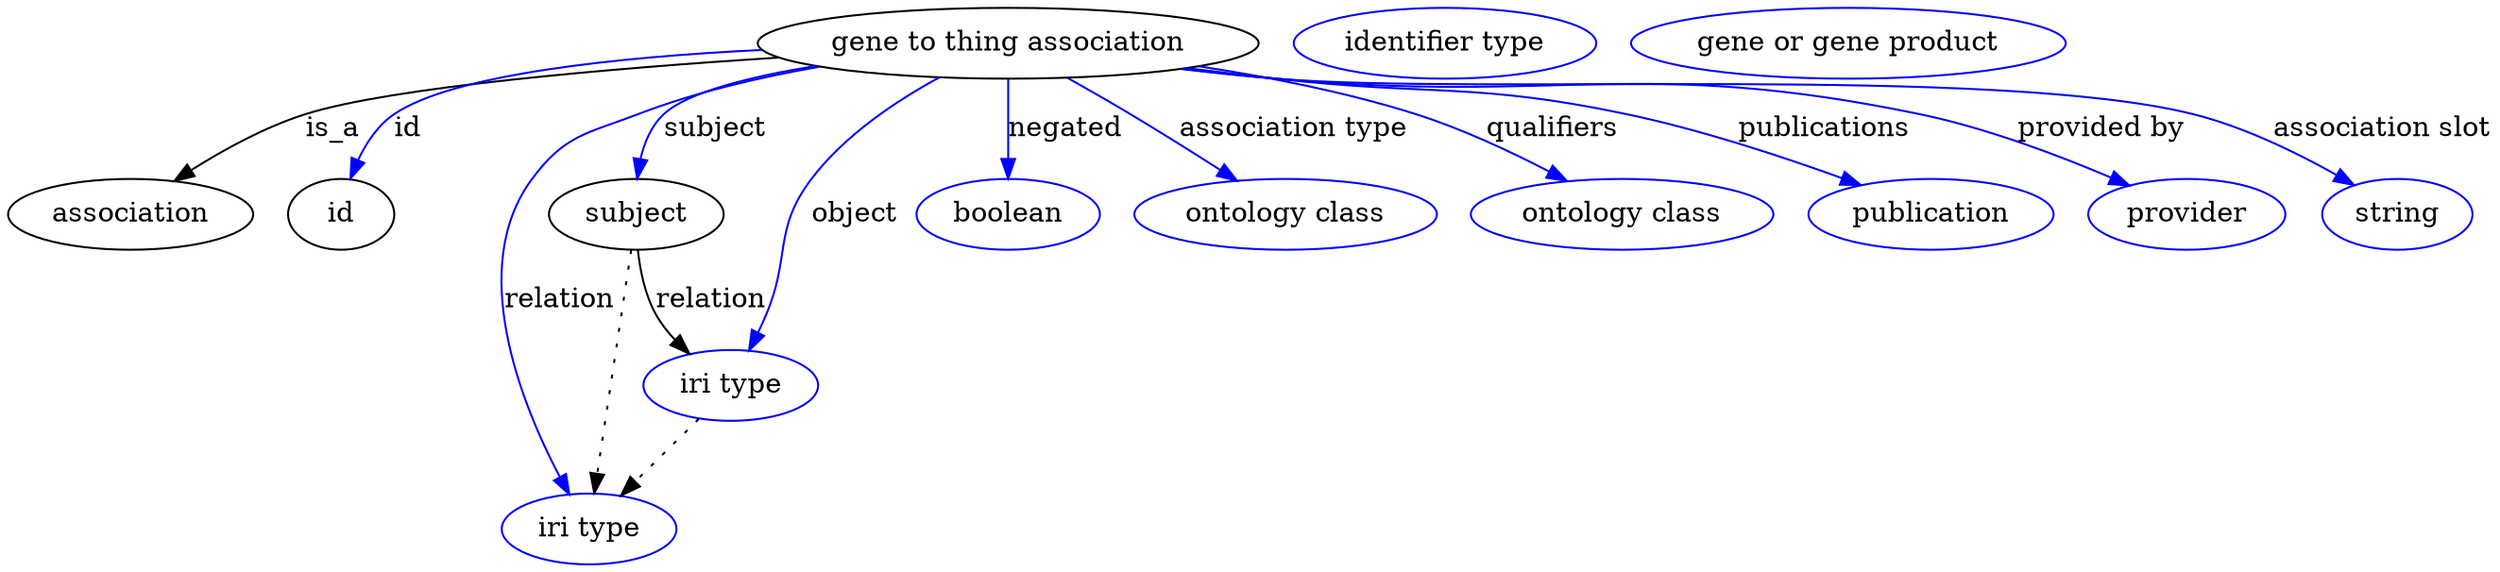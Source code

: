 digraph {
	graph [bb="0,0,1050.7,281"];
	node [label="\N"];
	"gene to thing association"	 [height=0.5,
		label="gene to thing association",
		pos="437.4,263",
		width=2.7163];
	association	 [height=0.5,
		pos="49.402,177",
		width=1.3723];
	"gene to thing association" -> association	 [label=is_a,
		lp="145.68,220",
		pos="e,71.092,193.3 346.36,256.37 271.58,250.16 171.99,239.91 133.85,227 114.69,220.52 95.144,209.3 79.687,199.12"];
	id	 [height=0.5,
		pos="143.4,177",
		width=0.75];
	"gene to thing association" -> id	 [color=blue,
		label=id,
		lp="179.85,220",
		pos="e,149.46,194.66 342.31,258.61 278.3,254.06 200.79,244.96 173.51,227 165.06,221.44 158.62,212.6 153.91,203.9",
		style=solid];
	subject	 [height=0.5,
		pos="276.4,177",
		width=0.97656];
	"gene to thing association" -> subject	 [color=blue,
		label=subject,
		lp="314.23,220",
		pos="e,278.37,195.06 363.43,251.11 333.97,245.04 304.51,236.85 293.75,227 287.46,221.24 283.45,213.09 280.89,205.03",
		style=solid];
	relation	 [color=blue,
		height=0.5,
		label="iri type",
		pos="256.4,18",
		width=0.9834];
	"gene to thing association" -> relation	 [color=blue,
		label=relation,
		lp="240.78,134",
		pos="e,247,35.476 361.77,251.43 335.36,245.9 305.96,238.01 280.4,227 256.85,216.86 246.28,216.56 232.4,195 202.59,148.68 225.71,81.424 \
242.65,44.586",
		style=solid];
	object	 [color=blue,
		height=0.5,
		label="iri type",
		pos="319.4,91",
		width=0.9834];
	"gene to thing association" -> object	 [color=blue,
		label=object,
		lp="373.51,177",
		pos="e,326.55,108.88 409.5,245.53 392,233.3 370.18,215.51 356.19,195 338.23,168.67 344.25,156.97 333.4,127 332.4,124.22 331.32,121.33 \
330.23,118.45",
		style=solid];
	negated	 [color=blue,
		height=0.5,
		label=boolean,
		pos="437.4,177",
		width=1.0584];
	"gene to thing association" -> negated	 [color=blue,
		label=negated,
		lp="459.17,220",
		pos="e,437.4,195.21 437.4,244.76 437.4,233.36 437.4,218.43 437.4,205.49",
		style=solid];
	"association type"	 [color=blue,
		height=0.5,
		label="ontology class",
		pos="554.4,177",
		width=1.6931];
	"gene to thing association" -> "association type"	 [color=blue,
		label="association type",
		lp="548.31,220",
		pos="e,531.67,193.71 461.36,245.39 479.3,232.2 503.98,214.06 523.42,199.77",
		style=solid];
	qualifiers	 [color=blue,
		height=0.5,
		label="ontology class",
		pos="694.4,177",
		width=1.6931];
	"gene to thing association" -> qualifiers	 [color=blue,
		label=qualifiers,
		lp="654.45,220",
		pos="e,667.24,193.38 509.8,250.78 537.64,245.03 569.44,237.16 597.4,227 618.33,219.39 640.48,208.24 658.33,198.39",
		style=solid];
	publications	 [color=blue,
		height=0.5,
		label=publication,
		pos="823.4,177",
		width=1.3859];
	"gene to thing association" -> publications	 [color=blue,
		label=publications,
		lp="765.62,220",
		pos="e,791.16,190.87 508.71,250.61 520.62,248.65 532.85,246.71 544.4,245 606.46,235.79 623.41,241.7 684.4,227 717.82,218.94 754.35,205.62 \
781.57,194.75",
		style=solid];
	"provided by"	 [color=blue,
		height=0.5,
		label=provider,
		pos="931.4,177",
		width=1.1129];
	"gene to thing association" -> "provided by"	 [color=blue,
		label="provided by",
		lp="881.03,220",
		pos="e,904.2,190.42 506.9,250.3 519.36,248.31 532.24,246.44 544.4,245 658.99,231.41 690.82,252.28 803.4,227 835.39,219.82 869.93,205.93 \
895.06,194.62",
		style=solid];
	"association slot"	 [color=blue,
		height=0.5,
		label=string,
		pos="1020.4,177",
		width=0.8403];
	"gene to thing association" -> "association slot"	 [color=blue,
		label="association slot",
		lp="998.37,220",
		pos="e,999.51,190.42 506.31,250.17 518.94,248.17 532.04,246.33 544.4,245 627.13,236.08 837.82,247.74 918.4,227 944.12,220.38 971.01,206.89 \
990.72,195.59",
		style=solid];
	association_id	 [color=blue,
		height=0.5,
		label="identifier type",
		pos="612.4,263",
		width=1.652];
	subject -> relation	 [pos="e,258.67,36.027 274.11,158.76 270.64,131.21 264.04,78.735 259.95,46.223",
		style=dotted];
	subject -> object	 [label=relation,
		lp="312.78,134",
		pos="e,304.16,107.25 279.77,158.76 282.02,148.99 285.52,136.95 290.64,127 292.72,122.97 295.28,118.96 298.02,115.16"];
	"gene to thing association_subject"	 [color=blue,
		height=0.5,
		label="gene or gene product",
		pos="774.4,263",
		width=2.3474];
	object -> relation	 [pos="e,270.64,34.499 305.11,74.435 296.89,64.915 286.42,52.785 277.3,42.212",
		style=dotted];
}
